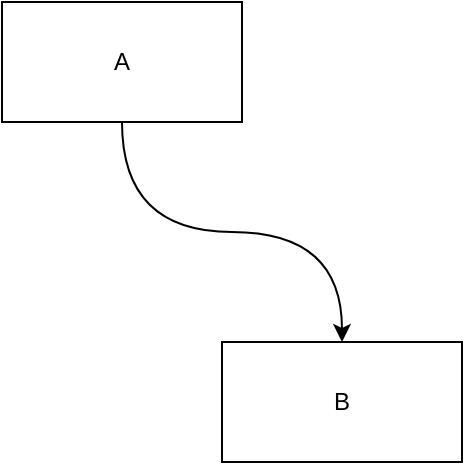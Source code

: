 <mxfile>
    <diagram id="Hze0XbcrotwiTTH00Afw" name="Page-1">
        <mxGraphModel dx="1066" dy="849" grid="1" gridSize="10" guides="1" tooltips="1" connect="1" arrows="1" fold="1" page="1" pageScale="1" pageWidth="850" pageHeight="1100" math="0" shadow="0">
            <root>
                <mxCell id="0"/>
                <mxCell id="1" parent="0"/>
                <mxCell id="4" value="" style="edgeStyle=orthogonalEdgeStyle;html=1;curved=1;" edge="1" parent="1" source="2" target="3">
                    <mxGeometry relative="1" as="geometry"/>
                </mxCell>
                <mxCell id="2" value="A" style="rounded=0;whiteSpace=wrap;html=1;" vertex="1" parent="1">
                    <mxGeometry x="110" y="170" width="120" height="60" as="geometry"/>
                </mxCell>
                <mxCell id="3" value="B" style="whiteSpace=wrap;html=1;rounded=0;" vertex="1" parent="1">
                    <mxGeometry x="220" y="340" width="120" height="60" as="geometry"/>
                </mxCell>
            </root>
        </mxGraphModel>
    </diagram>
</mxfile>